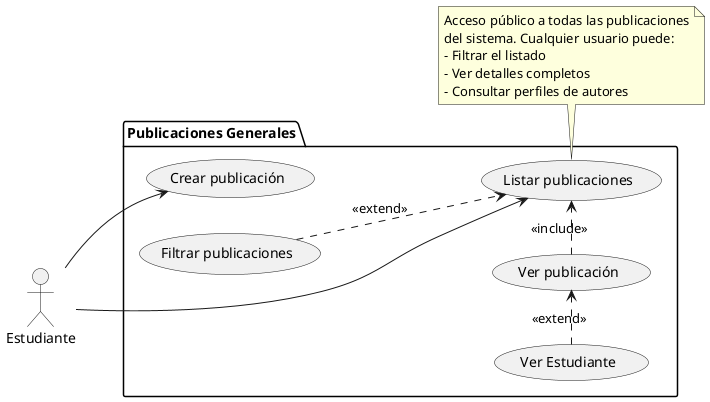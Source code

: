 @startuml GestionPublicaciones

left to right direction
actor "Estudiante" as Estudiante

package "Publicaciones Generales" {
    usecase "Crear publicación" as UC_Crear
    usecase "Listar publicaciones" as UC_Listar
    usecase "Filtrar publicaciones" as UC_Filtrar
    usecase "Ver publicación" as UC_Ver
    usecase "Ver Estudiante" as UC_VerUsuario
    
    UC_Filtrar ..> UC_Listar : <<extend>>
    UC_Ver .> UC_Listar : <<include>>
    UC_VerUsuario .> UC_Ver : <<extend>>
}

Estudiante --> UC_Crear
Estudiante --> UC_Listar

note top of UC_Listar
  Acceso público a todas las publicaciones
  del sistema. Cualquier usuario puede:
  - Filtrar el listado
  - Ver detalles completos
  - Consultar perfiles de autores
end note

@enduml